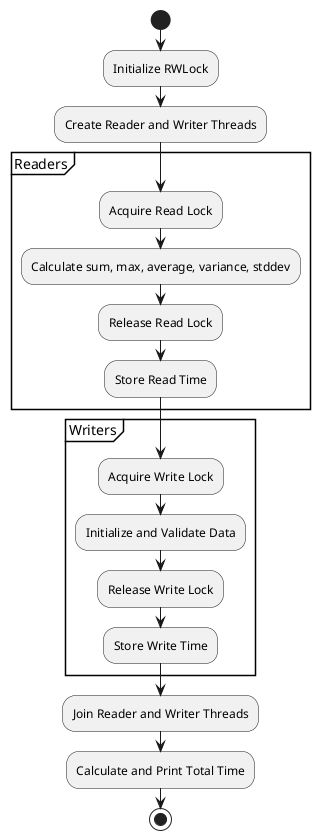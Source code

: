 @startuml
start
:Initialize RWLock;
:Create Reader and Writer Threads;

partition Readers {
    :Acquire Read Lock;
    :Calculate sum, max, average, variance, stddev;
    :Release Read Lock;
    :Store Read Time;
}

partition Writers {
    :Acquire Write Lock;
    :Initialize and Validate Data;
    :Release Write Lock;
    :Store Write Time;
}

:Join Reader and Writer Threads;
:Calculate and Print Total Time;
stop
@enduml
